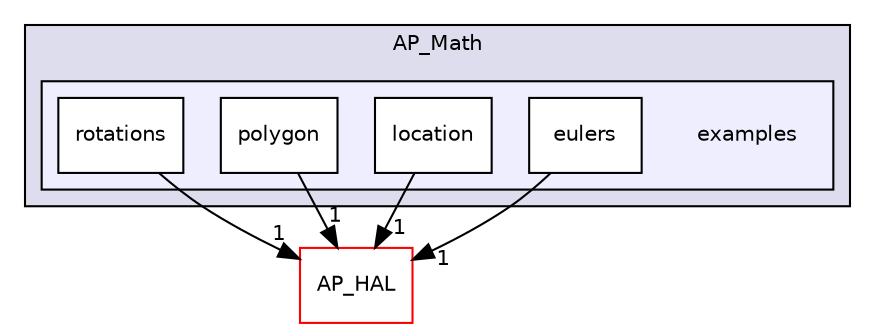 digraph "libraries/AP_Math/examples" {
  compound=true
  node [ fontsize="10", fontname="Helvetica"];
  edge [ labelfontsize="10", labelfontname="Helvetica"];
  subgraph clusterdir_93fb9127672489656ce87df72f6e986d {
    graph [ bgcolor="#ddddee", pencolor="black", label="AP_Math" fontname="Helvetica", fontsize="10", URL="dir_93fb9127672489656ce87df72f6e986d.html"]
  subgraph clusterdir_248b267c5d10617be876c6ca117cf55c {
    graph [ bgcolor="#eeeeff", pencolor="black", label="" URL="dir_248b267c5d10617be876c6ca117cf55c.html"];
    dir_248b267c5d10617be876c6ca117cf55c [shape=plaintext label="examples"];
    dir_e3c6febba45ba63f15c90e997a742ff4 [shape=box label="eulers" color="black" fillcolor="white" style="filled" URL="dir_e3c6febba45ba63f15c90e997a742ff4.html"];
    dir_ee0dd37485736c8aeaca704a88e8442a [shape=box label="location" color="black" fillcolor="white" style="filled" URL="dir_ee0dd37485736c8aeaca704a88e8442a.html"];
    dir_0d63c3686f8d3b51a56dcfcd6113214c [shape=box label="polygon" color="black" fillcolor="white" style="filled" URL="dir_0d63c3686f8d3b51a56dcfcd6113214c.html"];
    dir_b0779f04a86e36c088731c394a1d0c73 [shape=box label="rotations" color="black" fillcolor="white" style="filled" URL="dir_b0779f04a86e36c088731c394a1d0c73.html"];
  }
  }
  dir_1cbc10423b2512b31103883361e0123b [shape=box label="AP_HAL" fillcolor="white" style="filled" color="red" URL="dir_1cbc10423b2512b31103883361e0123b.html"];
  dir_e3c6febba45ba63f15c90e997a742ff4->dir_1cbc10423b2512b31103883361e0123b [headlabel="1", labeldistance=1.5 headhref="dir_000097_000046.html"];
  dir_0d63c3686f8d3b51a56dcfcd6113214c->dir_1cbc10423b2512b31103883361e0123b [headlabel="1", labeldistance=1.5 headhref="dir_000099_000046.html"];
  dir_b0779f04a86e36c088731c394a1d0c73->dir_1cbc10423b2512b31103883361e0123b [headlabel="1", labeldistance=1.5 headhref="dir_000100_000046.html"];
  dir_ee0dd37485736c8aeaca704a88e8442a->dir_1cbc10423b2512b31103883361e0123b [headlabel="1", labeldistance=1.5 headhref="dir_000098_000046.html"];
}
